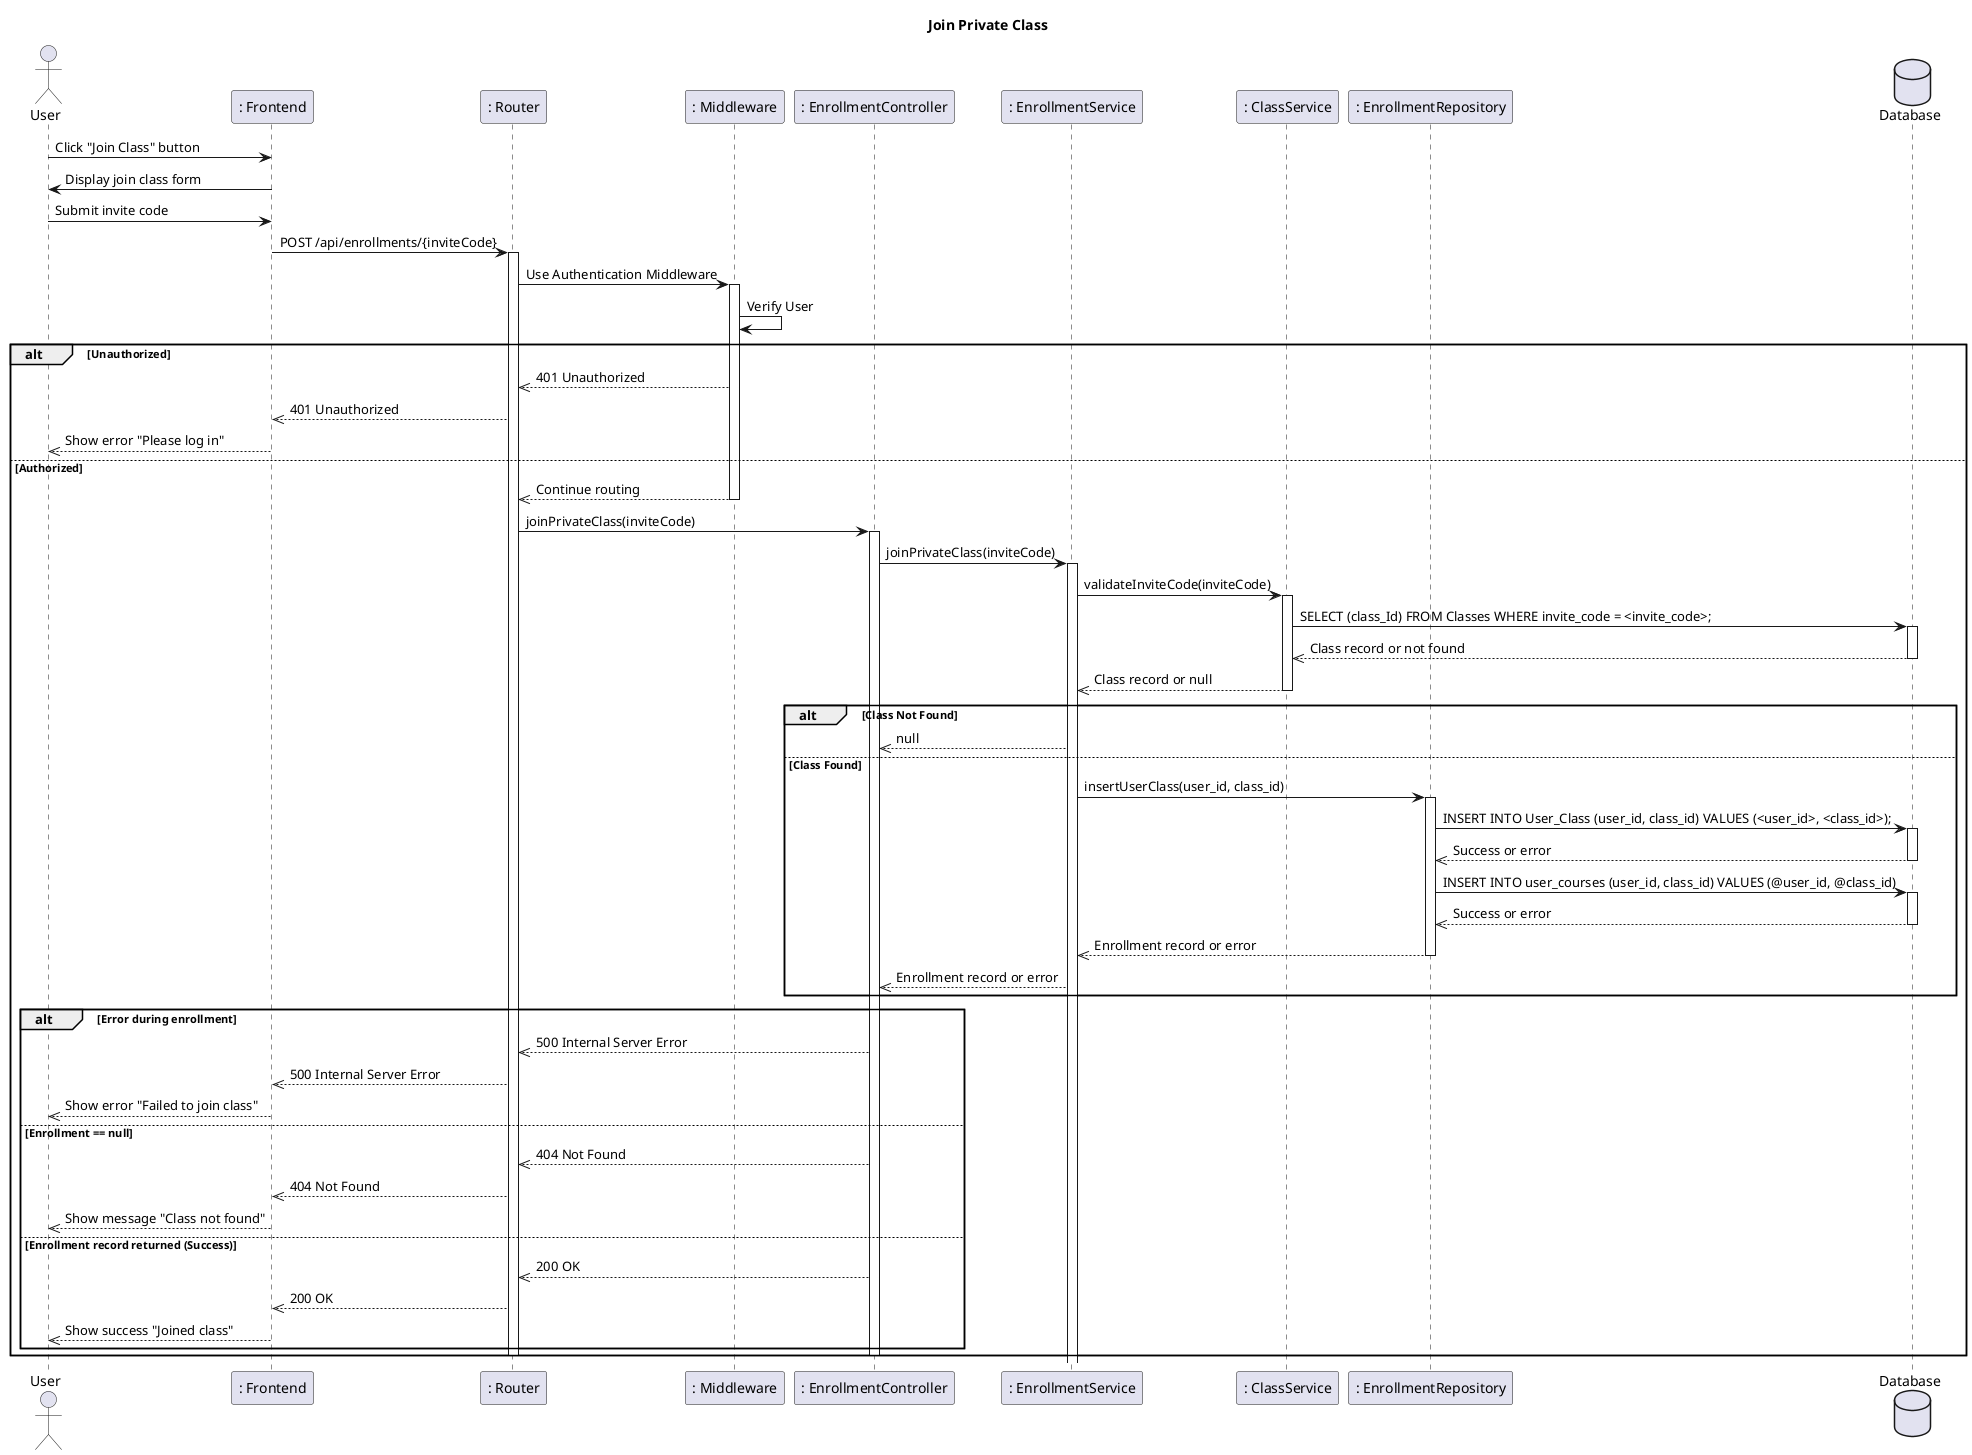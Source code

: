 @startuml SequenceDiagram
title Join Private Class

actor User

participant ": Frontend" as Frontend
participant ": Router" as Router
participant ": Middleware" as Middleware
participant ": EnrollmentController" as EnrollmentController
participant ": EnrollmentService" as EnrollmentService
participant ": ClassService" as ClassService
participant ": EnrollmentRepository" as EnrollmentRepository
database Database

' 1. ผู้ใช้กดปุ่ม join class และแสดงฟอร์ม
User -> Frontend: Click "Join Class" button
Frontend -> User: Display join class form

' 2. ผู้ใช้กรอก invite code แล้วส่งข้อมูล
User -> Frontend: Submit invite code
Frontend -> Router: POST /api/enrollments/{inviteCode}
activate Router

' ตรวจสอบสิทธิ์ผู้ใช้ผ่าน Middleware
Router -> Middleware: Use Authentication Middleware
activate Middleware
Middleware -> Middleware: Verify User
alt Unauthorized
  Middleware -->> Router: 401 Unauthorized
  Router -->> Frontend: 401 Unauthorized
  Frontend -->> User: Show error "Please log in"
else Authorized
  Middleware -->> Router: Continue routing
  deactivate Middleware

  ' เรียก EnrollmentController เพื่อ join class
  Router -> EnrollmentController: joinPrivateClass(inviteCode)
  activate EnrollmentController
  EnrollmentController -> EnrollmentService: joinPrivateClass(inviteCode)
  activate EnrollmentService

  ' ตรวจสอบ invite code (SQL Call 1)
  EnrollmentService -> ClassService: validateInviteCode(inviteCode)
  activate ClassService
  ClassService -> Database: SELECT (class_Id) FROM Classes WHERE invite_code = <invite_code>;
  activate Database
  Database -->> ClassService: Class record or not found
  deactivate Database
  ClassService -->> EnrollmentService: Class record or null
  deactivate ClassService

  alt Class Not Found
    EnrollmentService -->> EnrollmentController: null
  else Class Found
    ' บันทึกข้อมูลการเข้าร่วม class (SQL Call 2: บันทึก user_classes)
    EnrollmentService -> EnrollmentRepository: insertUserClass(user_id, class_id)
    activate EnrollmentRepository
    EnrollmentRepository -> Database: INSERT INTO User_Class (user_id, class_id) VALUES (<user_id>, <class_id>);
    activate Database
    Database -->> EnrollmentRepository: Success or error
    deactivate Database

    ' บันทึกข้อมูลการเข้าร่วม class (SQL Call 3: บันทึก user_courses)
    EnrollmentRepository -> Database: INSERT INTO user_courses (user_id, class_id) VALUES (@user_id, @class_id)
    activate Database
    Database -->> EnrollmentRepository: Success or error
    deactivate Database
    EnrollmentRepository -->> EnrollmentService: Enrollment record or error
    deactivate EnrollmentRepository
    EnrollmentService -->> EnrollmentController: Enrollment record or error
  end

  ' ตรวจสอบผลการดำเนินการใน EnrollmentController
  alt Error during enrollment
    EnrollmentController -->> Router: 500 Internal Server Error
    Router -->> Frontend: 500 Internal Server Error
    Frontend -->> User: Show error "Failed to join class"
  else Enrollment == null
    EnrollmentController -->> Router: 404 Not Found
    Router -->> Frontend: 404 Not Found
    Frontend -->> User: Show message "Class not found"
  else Enrollment record returned (Success)
    EnrollmentController -->> Router: 200 OK
    Router -->> Frontend: 200 OK
    Frontend -->> User: Show success "Joined class"
  end

  deactivate EnrollmentController
  deactivate Router
end

@enduml
